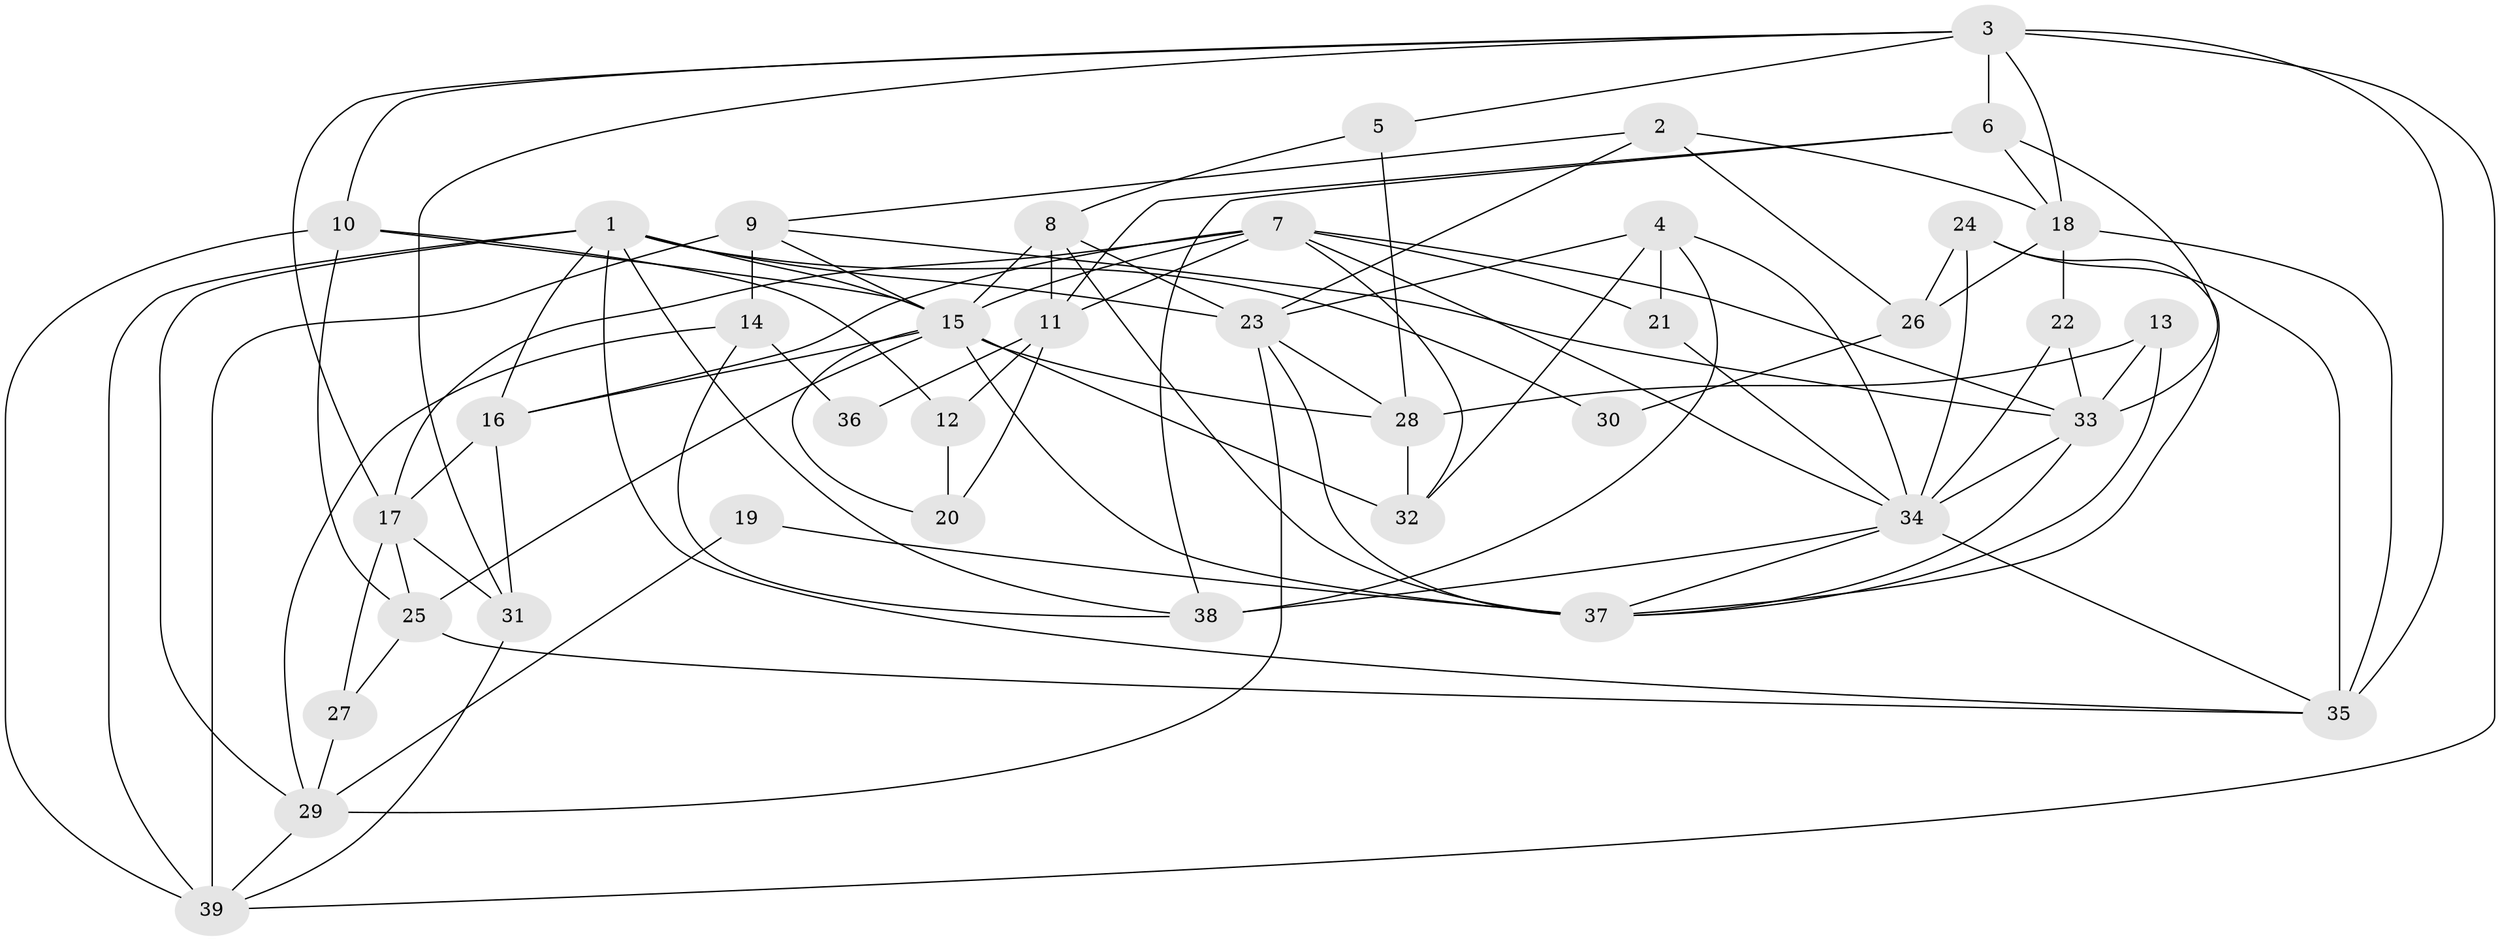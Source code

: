 // original degree distribution, {4: 0.2564102564102564, 8: 0.02564102564102564, 2: 0.1794871794871795, 3: 0.23076923076923078, 6: 0.07692307692307693, 5: 0.1794871794871795, 7: 0.05128205128205128}
// Generated by graph-tools (version 1.1) at 2025/02/03/09/25 03:02:05]
// undirected, 39 vertices, 99 edges
graph export_dot {
graph [start="1"]
  node [color=gray90,style=filled];
  1;
  2;
  3;
  4;
  5;
  6;
  7;
  8;
  9;
  10;
  11;
  12;
  13;
  14;
  15;
  16;
  17;
  18;
  19;
  20;
  21;
  22;
  23;
  24;
  25;
  26;
  27;
  28;
  29;
  30;
  31;
  32;
  33;
  34;
  35;
  36;
  37;
  38;
  39;
  1 -- 15 [weight=1.0];
  1 -- 16 [weight=2.0];
  1 -- 23 [weight=1.0];
  1 -- 29 [weight=1.0];
  1 -- 30 [weight=2.0];
  1 -- 35 [weight=1.0];
  1 -- 38 [weight=1.0];
  1 -- 39 [weight=1.0];
  2 -- 9 [weight=1.0];
  2 -- 18 [weight=1.0];
  2 -- 23 [weight=1.0];
  2 -- 26 [weight=1.0];
  3 -- 5 [weight=1.0];
  3 -- 6 [weight=1.0];
  3 -- 10 [weight=1.0];
  3 -- 17 [weight=1.0];
  3 -- 18 [weight=1.0];
  3 -- 31 [weight=1.0];
  3 -- 35 [weight=2.0];
  3 -- 39 [weight=1.0];
  4 -- 21 [weight=1.0];
  4 -- 23 [weight=1.0];
  4 -- 32 [weight=1.0];
  4 -- 34 [weight=1.0];
  4 -- 38 [weight=1.0];
  5 -- 8 [weight=1.0];
  5 -- 28 [weight=1.0];
  6 -- 11 [weight=1.0];
  6 -- 18 [weight=1.0];
  6 -- 33 [weight=2.0];
  6 -- 38 [weight=1.0];
  7 -- 11 [weight=1.0];
  7 -- 15 [weight=1.0];
  7 -- 16 [weight=1.0];
  7 -- 17 [weight=1.0];
  7 -- 21 [weight=1.0];
  7 -- 32 [weight=1.0];
  7 -- 33 [weight=1.0];
  7 -- 34 [weight=1.0];
  8 -- 11 [weight=2.0];
  8 -- 15 [weight=1.0];
  8 -- 23 [weight=1.0];
  8 -- 37 [weight=1.0];
  9 -- 14 [weight=2.0];
  9 -- 15 [weight=1.0];
  9 -- 33 [weight=1.0];
  9 -- 39 [weight=2.0];
  10 -- 12 [weight=2.0];
  10 -- 15 [weight=1.0];
  10 -- 25 [weight=1.0];
  10 -- 39 [weight=1.0];
  11 -- 12 [weight=1.0];
  11 -- 20 [weight=1.0];
  11 -- 36 [weight=1.0];
  12 -- 20 [weight=1.0];
  13 -- 28 [weight=1.0];
  13 -- 33 [weight=1.0];
  13 -- 37 [weight=1.0];
  14 -- 29 [weight=1.0];
  14 -- 36 [weight=1.0];
  14 -- 38 [weight=1.0];
  15 -- 16 [weight=2.0];
  15 -- 20 [weight=1.0];
  15 -- 25 [weight=1.0];
  15 -- 28 [weight=1.0];
  15 -- 32 [weight=1.0];
  15 -- 37 [weight=1.0];
  16 -- 17 [weight=1.0];
  16 -- 31 [weight=1.0];
  17 -- 25 [weight=1.0];
  17 -- 27 [weight=1.0];
  17 -- 31 [weight=1.0];
  18 -- 22 [weight=2.0];
  18 -- 26 [weight=1.0];
  18 -- 35 [weight=1.0];
  19 -- 29 [weight=1.0];
  19 -- 37 [weight=1.0];
  21 -- 34 [weight=1.0];
  22 -- 33 [weight=1.0];
  22 -- 34 [weight=2.0];
  23 -- 28 [weight=1.0];
  23 -- 29 [weight=1.0];
  23 -- 37 [weight=1.0];
  24 -- 26 [weight=1.0];
  24 -- 34 [weight=1.0];
  24 -- 35 [weight=1.0];
  24 -- 37 [weight=1.0];
  25 -- 27 [weight=1.0];
  25 -- 35 [weight=1.0];
  26 -- 30 [weight=1.0];
  27 -- 29 [weight=1.0];
  28 -- 32 [weight=3.0];
  29 -- 39 [weight=1.0];
  31 -- 39 [weight=1.0];
  33 -- 34 [weight=1.0];
  33 -- 37 [weight=1.0];
  34 -- 35 [weight=1.0];
  34 -- 37 [weight=1.0];
  34 -- 38 [weight=1.0];
}
